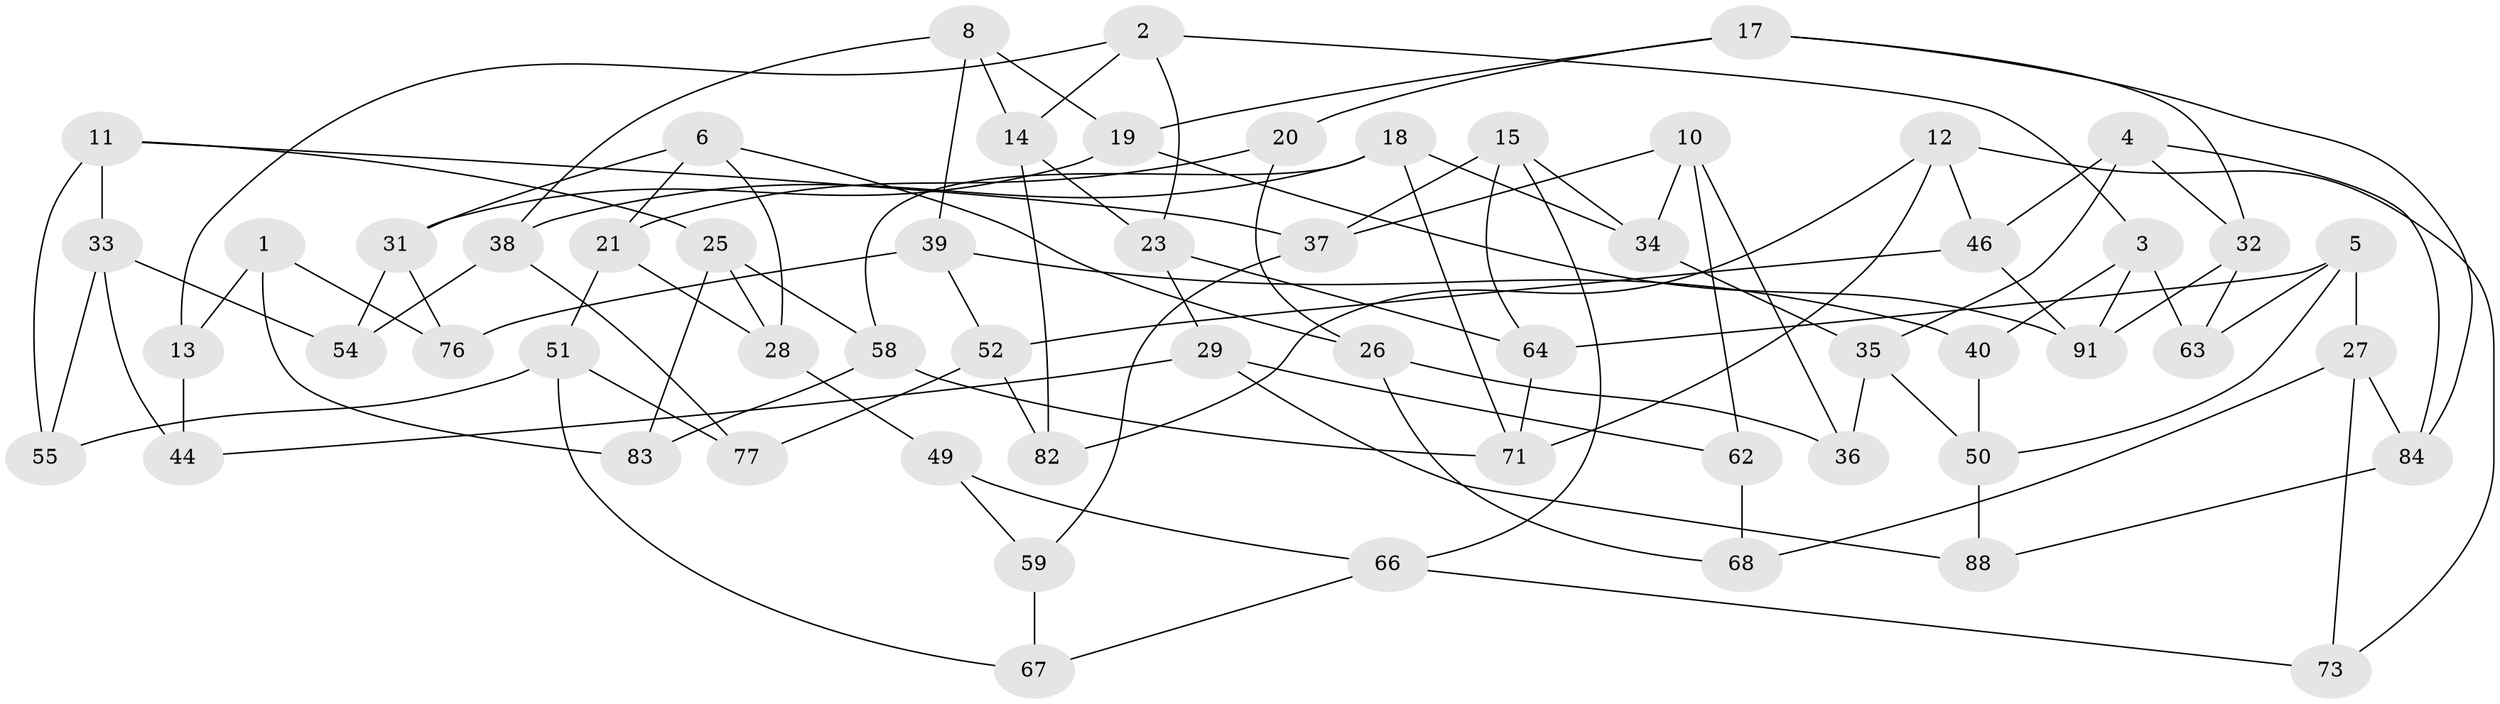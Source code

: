 // original degree distribution, {3: 1.0}
// Generated by graph-tools (version 1.1) at 2025/11/02/21/25 10:11:15]
// undirected, 59 vertices, 108 edges
graph export_dot {
graph [start="1"]
  node [color=gray90,style=filled];
  1 [super="+53"];
  2 [super="+24"];
  3 [super="+92"];
  4 [super="+93"];
  5 [super="+7"];
  6 [super="+9"];
  8 [super="+80"];
  10 [super="+42"];
  11 [super="+65"];
  12 [super="+70"];
  13;
  14 [super="+16"];
  15 [super="+57"];
  17 [super="+90"];
  18 [super="+22"];
  19 [super="+43"];
  20;
  21 [super="+69"];
  23 [super="+61"];
  25 [super="+94"];
  26 [super="+97"];
  27 [super="+74"];
  28 [super="+81"];
  29 [super="+30"];
  31 [super="+96"];
  32 [super="+48"];
  33 [super="+41"];
  34 [super="+47"];
  35 [super="+60"];
  36;
  37 [super="+45"];
  38 [super="+75"];
  39 [super="+78"];
  40;
  44;
  46 [super="+95"];
  49;
  50 [super="+86"];
  51 [super="+79"];
  52 [super="+56"];
  54;
  55;
  58 [super="+85"];
  59;
  62;
  63;
  64 [super="+87"];
  66 [super="+99"];
  67;
  68;
  71 [super="+72"];
  73;
  76;
  77;
  82;
  83 [super="+98"];
  84 [super="+89"];
  88;
  91 [super="+100"];
  1 -- 83 [weight=2];
  1 -- 76;
  1 -- 13;
  2 -- 13;
  2 -- 23;
  2 -- 3;
  2 -- 14;
  3 -- 91;
  3 -- 40;
  3 -- 63;
  4 -- 32;
  4 -- 35;
  4 -- 84;
  4 -- 46;
  5 -- 64;
  5 -- 50;
  5 -- 27;
  5 -- 63;
  6 -- 26;
  6 -- 21;
  6 -- 28;
  6 -- 31;
  8 -- 38;
  8 -- 39;
  8 -- 19;
  8 -- 14;
  10 -- 36;
  10 -- 34;
  10 -- 37;
  10 -- 62;
  11 -- 55;
  11 -- 33;
  11 -- 25;
  11 -- 37;
  12 -- 73;
  12 -- 82;
  12 -- 46;
  12 -- 71;
  13 -- 44;
  14 -- 82;
  14 -- 23;
  15 -- 37;
  15 -- 64;
  15 -- 66;
  15 -- 34;
  17 -- 84;
  17 -- 20;
  17 -- 32;
  17 -- 19;
  18 -- 71;
  18 -- 34;
  18 -- 58;
  18 -- 38;
  19 -- 31;
  19 -- 91;
  20 -- 21;
  20 -- 26;
  21 -- 28;
  21 -- 51;
  23 -- 64;
  23 -- 29;
  25 -- 58;
  25 -- 83;
  25 -- 28;
  26 -- 36;
  26 -- 68;
  27 -- 68;
  27 -- 73;
  27 -- 84;
  28 -- 49;
  29 -- 88;
  29 -- 44;
  29 -- 62;
  31 -- 54;
  31 -- 76;
  32 -- 63;
  32 -- 91;
  33 -- 54;
  33 -- 44;
  33 -- 55;
  34 -- 35;
  35 -- 50;
  35 -- 36;
  37 -- 59;
  38 -- 54;
  38 -- 77;
  39 -- 40;
  39 -- 76;
  39 -- 52;
  40 -- 50;
  46 -- 91;
  46 -- 52;
  49 -- 59;
  49 -- 66;
  50 -- 88;
  51 -- 55;
  51 -- 67;
  51 -- 77;
  52 -- 77;
  52 -- 82;
  58 -- 71;
  58 -- 83;
  59 -- 67;
  62 -- 68;
  64 -- 71;
  66 -- 73;
  66 -- 67;
  84 -- 88;
}
